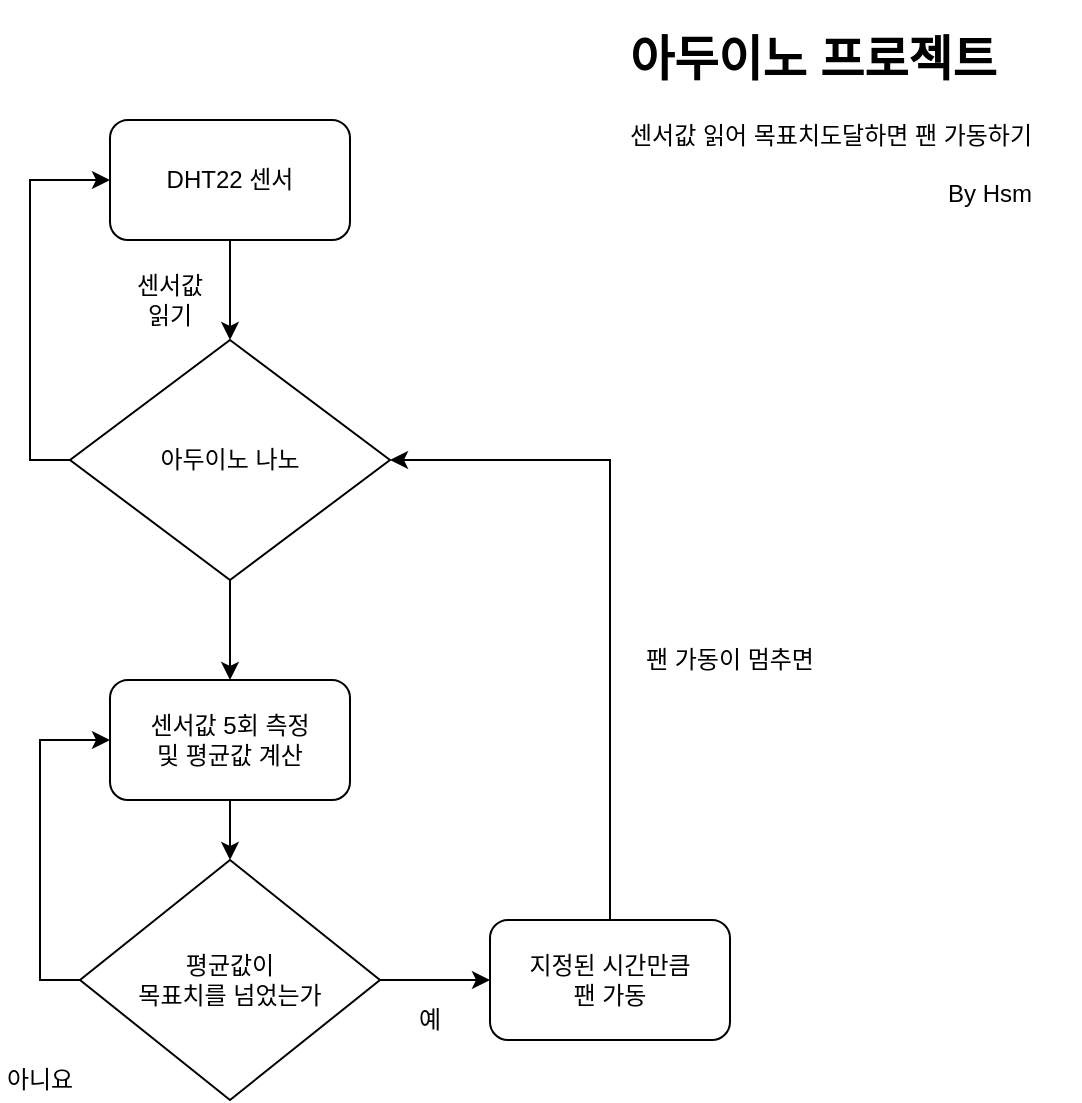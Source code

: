 <mxfile>
    <diagram id="JVTkYfFtCK5pFcYbrqYt" name="페이지-1">
        <mxGraphModel dx="989" dy="557" grid="1" gridSize="10" guides="1" tooltips="1" connect="1" arrows="1" fold="1" page="1" pageScale="1" pageWidth="827" pageHeight="1169" math="0" shadow="0">
            <root>
                <mxCell id="0"/>
                <mxCell id="1" parent="0"/>
                <mxCell id="26" style="edgeStyle=orthogonalEdgeStyle;rounded=0;orthogonalLoop=1;jettySize=auto;html=1;exitX=0.5;exitY=1;exitDx=0;exitDy=0;" edge="1" parent="1" source="12" target="25">
                    <mxGeometry relative="1" as="geometry"/>
                </mxCell>
                <mxCell id="42" style="edgeStyle=orthogonalEdgeStyle;rounded=0;orthogonalLoop=1;jettySize=auto;html=1;exitX=0;exitY=0.5;exitDx=0;exitDy=0;entryX=0;entryY=0.5;entryDx=0;entryDy=0;" edge="1" parent="1" source="12" target="6">
                    <mxGeometry relative="1" as="geometry"/>
                </mxCell>
                <mxCell id="12" value="" style="rhombus;whiteSpace=wrap;html=1;" parent="1" vertex="1">
                    <mxGeometry x="225" y="170" width="160" height="120" as="geometry"/>
                </mxCell>
                <mxCell id="8" style="edgeStyle=orthogonalEdgeStyle;rounded=0;orthogonalLoop=1;jettySize=auto;html=1;exitX=0.5;exitY=1;exitDx=0;exitDy=0;entryX=0.5;entryY=0;entryDx=0;entryDy=0;" parent="1" source="6" target="12" edge="1">
                    <mxGeometry relative="1" as="geometry">
                        <mxPoint x="305" y="210" as="targetPoint"/>
                    </mxGeometry>
                </mxCell>
                <mxCell id="6" value="" style="rounded=1;whiteSpace=wrap;html=1;" parent="1" vertex="1">
                    <mxGeometry x="245" y="60" width="120" height="60" as="geometry"/>
                </mxCell>
                <mxCell id="9" value="센서값읽기" style="text;html=1;strokeColor=none;fillColor=none;align=center;verticalAlign=middle;whiteSpace=wrap;rounded=0;" parent="1" vertex="1">
                    <mxGeometry x="255" y="140" width="40" height="20" as="geometry"/>
                </mxCell>
                <mxCell id="10" value="아두이노 나노" style="text;html=1;strokeColor=none;fillColor=none;align=center;verticalAlign=middle;whiteSpace=wrap;rounded=0;" parent="1" vertex="1">
                    <mxGeometry x="265" y="220" width="80" height="20" as="geometry"/>
                </mxCell>
                <mxCell id="14" value="DHT22 센서" style="text;html=1;strokeColor=none;fillColor=none;align=center;verticalAlign=middle;whiteSpace=wrap;rounded=0;" parent="1" vertex="1">
                    <mxGeometry x="265" y="80" width="80" height="20" as="geometry"/>
                </mxCell>
                <mxCell id="38" style="edgeStyle=orthogonalEdgeStyle;rounded=0;orthogonalLoop=1;jettySize=auto;html=1;exitX=0.5;exitY=0;exitDx=0;exitDy=0;entryX=1;entryY=0.5;entryDx=0;entryDy=0;" edge="1" parent="1" source="19" target="12">
                    <mxGeometry relative="1" as="geometry"/>
                </mxCell>
                <mxCell id="19" value="지정된 시간만큼&lt;br&gt;팬 가동&lt;br&gt;" style="rounded=1;whiteSpace=wrap;html=1;" parent="1" vertex="1">
                    <mxGeometry x="435" y="460" width="120" height="60" as="geometry"/>
                </mxCell>
                <mxCell id="28" style="edgeStyle=orthogonalEdgeStyle;rounded=0;orthogonalLoop=1;jettySize=auto;html=1;exitX=0.5;exitY=1;exitDx=0;exitDy=0;entryX=0.5;entryY=0;entryDx=0;entryDy=0;" edge="1" parent="1" source="25" target="27">
                    <mxGeometry relative="1" as="geometry"/>
                </mxCell>
                <mxCell id="25" value="센서값 5회 측정&lt;br&gt;및 평균값 계산" style="rounded=1;whiteSpace=wrap;html=1;" vertex="1" parent="1">
                    <mxGeometry x="245" y="340" width="120" height="60" as="geometry"/>
                </mxCell>
                <mxCell id="29" style="edgeStyle=orthogonalEdgeStyle;rounded=0;orthogonalLoop=1;jettySize=auto;html=1;exitX=1;exitY=0.5;exitDx=0;exitDy=0;entryX=0;entryY=0.5;entryDx=0;entryDy=0;" edge="1" parent="1" source="27" target="19">
                    <mxGeometry relative="1" as="geometry"/>
                </mxCell>
                <mxCell id="30" style="edgeStyle=orthogonalEdgeStyle;rounded=0;orthogonalLoop=1;jettySize=auto;html=1;entryX=0;entryY=0.5;entryDx=0;entryDy=0;exitX=0;exitY=0.5;exitDx=0;exitDy=0;" edge="1" parent="1" source="27" target="25">
                    <mxGeometry relative="1" as="geometry">
                        <mxPoint x="210" y="460" as="sourcePoint"/>
                        <Array as="points">
                            <mxPoint x="210" y="490"/>
                            <mxPoint x="210" y="370"/>
                        </Array>
                    </mxGeometry>
                </mxCell>
                <mxCell id="27" value="평균값이&lt;br&gt;목표치를 넘었는가" style="rhombus;whiteSpace=wrap;html=1;" vertex="1" parent="1">
                    <mxGeometry x="230" y="430" width="150" height="120" as="geometry"/>
                </mxCell>
                <mxCell id="31" value="아니요" style="text;html=1;strokeColor=none;fillColor=none;align=center;verticalAlign=middle;whiteSpace=wrap;rounded=0;" vertex="1" parent="1">
                    <mxGeometry x="190" y="530" width="40" height="20" as="geometry"/>
                </mxCell>
                <mxCell id="33" value="예" style="text;html=1;strokeColor=none;fillColor=none;align=center;verticalAlign=middle;whiteSpace=wrap;rounded=0;" vertex="1" parent="1">
                    <mxGeometry x="385" y="500" width="40" height="20" as="geometry"/>
                </mxCell>
                <mxCell id="39" value="팬 가동이 멈추면" style="text;html=1;strokeColor=none;fillColor=none;align=center;verticalAlign=middle;whiteSpace=wrap;rounded=0;" vertex="1" parent="1">
                    <mxGeometry x="495" y="320" width="120" height="20" as="geometry"/>
                </mxCell>
                <mxCell id="43" value="&lt;h1&gt;아두이노 프로젝트&lt;/h1&gt;&lt;div&gt;센서값 읽어 목표치도달하면 팬 가동하기&lt;/div&gt;&lt;div&gt;&lt;br&gt;&lt;/div&gt;&lt;div style=&quot;text-align: right&quot;&gt;By Hsm&lt;/div&gt;" style="text;html=1;strokeColor=none;fillColor=none;spacing=5;spacingTop=-20;whiteSpace=wrap;overflow=hidden;rounded=0;" vertex="1" parent="1">
                    <mxGeometry x="500" y="10" width="230" height="120" as="geometry"/>
                </mxCell>
            </root>
        </mxGraphModel>
    </diagram>
</mxfile>